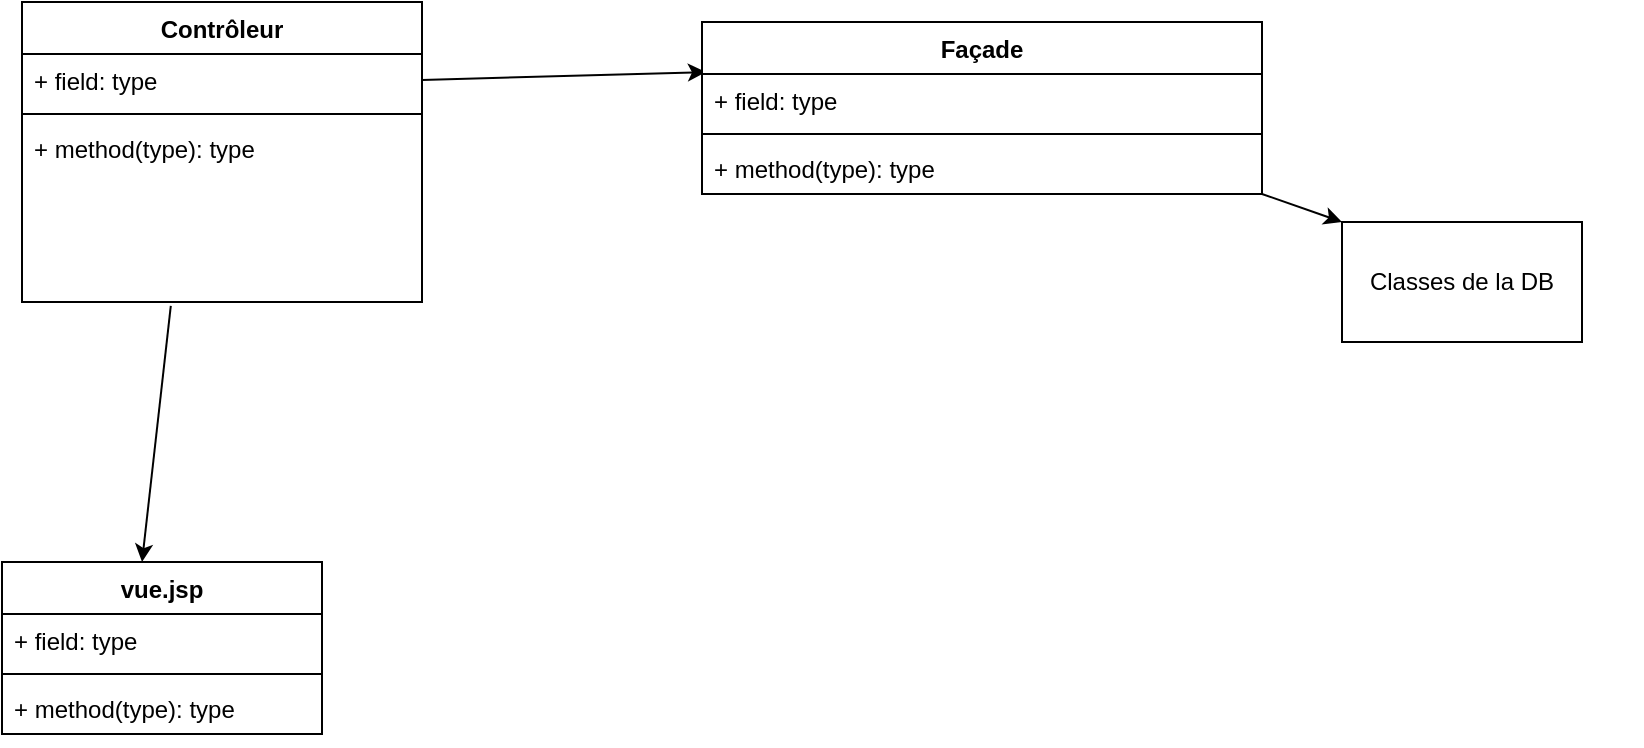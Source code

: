 <mxfile version="17.4.2" type="github">
  <diagram id="MInBh1SqWbQjp1WLOZTz" name="Page-1">
    <mxGraphModel dx="1378" dy="683" grid="1" gridSize="10" guides="1" tooltips="1" connect="1" arrows="1" fold="1" page="1" pageScale="1" pageWidth="1169" pageHeight="827" math="0" shadow="0">
      <root>
        <mxCell id="0" />
        <mxCell id="1" parent="0" />
        <mxCell id="lajUPEfwQLAzJnHiFyT6-13" value="" style="endArrow=classic;html=1;rounded=0;strokeColor=#000000;exitX=1;exitY=0.5;exitDx=0;exitDy=0;entryX=0.007;entryY=-0.038;entryDx=0;entryDy=0;entryPerimeter=0;" edge="1" parent="1" source="lajUPEfwQLAzJnHiFyT6-15" target="lajUPEfwQLAzJnHiFyT6-5">
          <mxGeometry width="50" height="50" relative="1" as="geometry">
            <mxPoint x="160" y="39" as="sourcePoint" />
            <mxPoint x="440" y="30" as="targetPoint" />
          </mxGeometry>
        </mxCell>
        <mxCell id="lajUPEfwQLAzJnHiFyT6-26" value="" style="group" vertex="1" connectable="0" parent="1">
          <mxGeometry x="490" y="110" width="470" height="160" as="geometry" />
        </mxCell>
        <mxCell id="lajUPEfwQLAzJnHiFyT6-4" value="Façade" style="swimlane;fontStyle=1;align=center;verticalAlign=top;childLayout=stackLayout;horizontal=1;startSize=26;horizontalStack=0;resizeParent=1;resizeParentMax=0;resizeLast=0;collapsible=1;marginBottom=0;" vertex="1" parent="lajUPEfwQLAzJnHiFyT6-26">
          <mxGeometry width="280" height="86" as="geometry" />
        </mxCell>
        <mxCell id="lajUPEfwQLAzJnHiFyT6-5" value="+ field: type" style="text;strokeColor=none;fillColor=none;align=left;verticalAlign=top;spacingLeft=4;spacingRight=4;overflow=hidden;rotatable=0;points=[[0,0.5],[1,0.5]];portConstraint=eastwest;" vertex="1" parent="lajUPEfwQLAzJnHiFyT6-4">
          <mxGeometry y="26" width="280" height="26" as="geometry" />
        </mxCell>
        <mxCell id="lajUPEfwQLAzJnHiFyT6-6" value="" style="line;strokeWidth=1;fillColor=none;align=left;verticalAlign=middle;spacingTop=-1;spacingLeft=3;spacingRight=3;rotatable=0;labelPosition=right;points=[];portConstraint=eastwest;" vertex="1" parent="lajUPEfwQLAzJnHiFyT6-4">
          <mxGeometry y="52" width="280" height="8" as="geometry" />
        </mxCell>
        <mxCell id="lajUPEfwQLAzJnHiFyT6-7" value="+ method(type): type" style="text;strokeColor=none;fillColor=none;align=left;verticalAlign=top;spacingLeft=4;spacingRight=4;overflow=hidden;rotatable=0;points=[[0,0.5],[1,0.5]];portConstraint=eastwest;" vertex="1" parent="lajUPEfwQLAzJnHiFyT6-4">
          <mxGeometry y="60" width="280" height="26" as="geometry" />
        </mxCell>
        <mxCell id="lajUPEfwQLAzJnHiFyT6-25" value="" style="group" vertex="1" connectable="0" parent="lajUPEfwQLAzJnHiFyT6-26">
          <mxGeometry x="350" y="100" width="120" height="60" as="geometry" />
        </mxCell>
        <mxCell id="lajUPEfwQLAzJnHiFyT6-2" value="Classes de la DB" style="rounded=0;whiteSpace=wrap;html=1;" vertex="1" parent="lajUPEfwQLAzJnHiFyT6-25">
          <mxGeometry x="-30" width="120" height="60" as="geometry" />
        </mxCell>
        <mxCell id="lajUPEfwQLAzJnHiFyT6-1" value="" style="endArrow=classic;html=1;rounded=0;strokeColor=#000000;exitX=1;exitY=1;exitDx=0;exitDy=0;entryX=0;entryY=0;entryDx=0;entryDy=0;" edge="1" parent="lajUPEfwQLAzJnHiFyT6-26" source="lajUPEfwQLAzJnHiFyT6-4" target="lajUPEfwQLAzJnHiFyT6-2">
          <mxGeometry width="50" height="50" relative="1" as="geometry">
            <mxPoint x="-50" y="112" as="sourcePoint" />
            <mxPoint y="62" as="targetPoint" />
          </mxGeometry>
        </mxCell>
        <mxCell id="lajUPEfwQLAzJnHiFyT6-36" value="" style="group" vertex="1" connectable="0" parent="1">
          <mxGeometry x="140" y="110" width="200" height="362" as="geometry" />
        </mxCell>
        <mxCell id="lajUPEfwQLAzJnHiFyT6-24" value="" style="group" vertex="1" connectable="0" parent="lajUPEfwQLAzJnHiFyT6-36">
          <mxGeometry x="10" y="-10" width="200" height="150" as="geometry" />
        </mxCell>
        <mxCell id="lajUPEfwQLAzJnHiFyT6-14" value="Contrôleur" style="swimlane;fontStyle=1;align=center;verticalAlign=top;childLayout=stackLayout;horizontal=1;startSize=26;horizontalStack=0;resizeParent=1;resizeParentMax=0;resizeLast=0;collapsible=1;marginBottom=0;" vertex="1" parent="lajUPEfwQLAzJnHiFyT6-24">
          <mxGeometry width="200" height="150" as="geometry" />
        </mxCell>
        <mxCell id="lajUPEfwQLAzJnHiFyT6-15" value="+ field: type" style="text;strokeColor=none;fillColor=none;align=left;verticalAlign=top;spacingLeft=4;spacingRight=4;overflow=hidden;rotatable=0;points=[[0,0.5],[1,0.5]];portConstraint=eastwest;" vertex="1" parent="lajUPEfwQLAzJnHiFyT6-14">
          <mxGeometry y="26" width="200" height="26" as="geometry" />
        </mxCell>
        <mxCell id="lajUPEfwQLAzJnHiFyT6-16" value="" style="line;strokeWidth=1;fillColor=none;align=left;verticalAlign=middle;spacingTop=-1;spacingLeft=3;spacingRight=3;rotatable=0;labelPosition=right;points=[];portConstraint=eastwest;" vertex="1" parent="lajUPEfwQLAzJnHiFyT6-14">
          <mxGeometry y="52" width="200" height="8" as="geometry" />
        </mxCell>
        <mxCell id="lajUPEfwQLAzJnHiFyT6-17" value="+ method(type): type" style="text;strokeColor=none;fillColor=none;align=left;verticalAlign=top;spacingLeft=4;spacingRight=4;overflow=hidden;rotatable=0;points=[[0,0.5],[1,0.5]];portConstraint=eastwest;" vertex="1" parent="lajUPEfwQLAzJnHiFyT6-14">
          <mxGeometry y="60" width="200" height="90" as="geometry" />
        </mxCell>
        <mxCell id="lajUPEfwQLAzJnHiFyT6-35" value="" style="group" vertex="1" connectable="0" parent="lajUPEfwQLAzJnHiFyT6-36">
          <mxGeometry y="270" width="160" height="86" as="geometry" />
        </mxCell>
        <mxCell id="lajUPEfwQLAzJnHiFyT6-27" value="" style="endArrow=classic;html=1;rounded=0;strokeColor=#000000;exitX=0.372;exitY=1.022;exitDx=0;exitDy=0;exitPerimeter=0;" edge="1" parent="lajUPEfwQLAzJnHiFyT6-35" source="lajUPEfwQLAzJnHiFyT6-17">
          <mxGeometry width="50" height="50" relative="1" as="geometry">
            <mxPoint x="420" y="44" as="sourcePoint" />
            <mxPoint x="70" as="targetPoint" />
          </mxGeometry>
        </mxCell>
        <mxCell id="lajUPEfwQLAzJnHiFyT6-31" value="vue.jsp" style="swimlane;fontStyle=1;align=center;verticalAlign=top;childLayout=stackLayout;horizontal=1;startSize=26;horizontalStack=0;resizeParent=1;resizeParentMax=0;resizeLast=0;collapsible=1;marginBottom=0;" vertex="1" parent="lajUPEfwQLAzJnHiFyT6-35">
          <mxGeometry width="160" height="86" as="geometry" />
        </mxCell>
        <mxCell id="lajUPEfwQLAzJnHiFyT6-32" value="+ field: type" style="text;strokeColor=none;fillColor=none;align=left;verticalAlign=top;spacingLeft=4;spacingRight=4;overflow=hidden;rotatable=0;points=[[0,0.5],[1,0.5]];portConstraint=eastwest;" vertex="1" parent="lajUPEfwQLAzJnHiFyT6-31">
          <mxGeometry y="26" width="160" height="26" as="geometry" />
        </mxCell>
        <mxCell id="lajUPEfwQLAzJnHiFyT6-33" value="" style="line;strokeWidth=1;fillColor=none;align=left;verticalAlign=middle;spacingTop=-1;spacingLeft=3;spacingRight=3;rotatable=0;labelPosition=right;points=[];portConstraint=eastwest;" vertex="1" parent="lajUPEfwQLAzJnHiFyT6-31">
          <mxGeometry y="52" width="160" height="8" as="geometry" />
        </mxCell>
        <mxCell id="lajUPEfwQLAzJnHiFyT6-34" value="+ method(type): type" style="text;strokeColor=none;fillColor=none;align=left;verticalAlign=top;spacingLeft=4;spacingRight=4;overflow=hidden;rotatable=0;points=[[0,0.5],[1,0.5]];portConstraint=eastwest;" vertex="1" parent="lajUPEfwQLAzJnHiFyT6-31">
          <mxGeometry y="60" width="160" height="26" as="geometry" />
        </mxCell>
      </root>
    </mxGraphModel>
  </diagram>
</mxfile>
